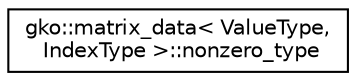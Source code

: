 digraph "Graphical Class Hierarchy"
{
 // INTERACTIVE_SVG=YES
  edge [fontname="Helvetica",fontsize="10",labelfontname="Helvetica",labelfontsize="10"];
  node [fontname="Helvetica",fontsize="10",shape=record];
  rankdir="LR";
  Node1 [label="gko::matrix_data\< ValueType,\l IndexType \>::nonzero_type",height=0.2,width=0.4,color="black", fillcolor="white", style="filled",URL="$structgko_1_1matrix__data_1_1nonzero__type.html",tooltip="Type used to store nonzeros. "];
}
